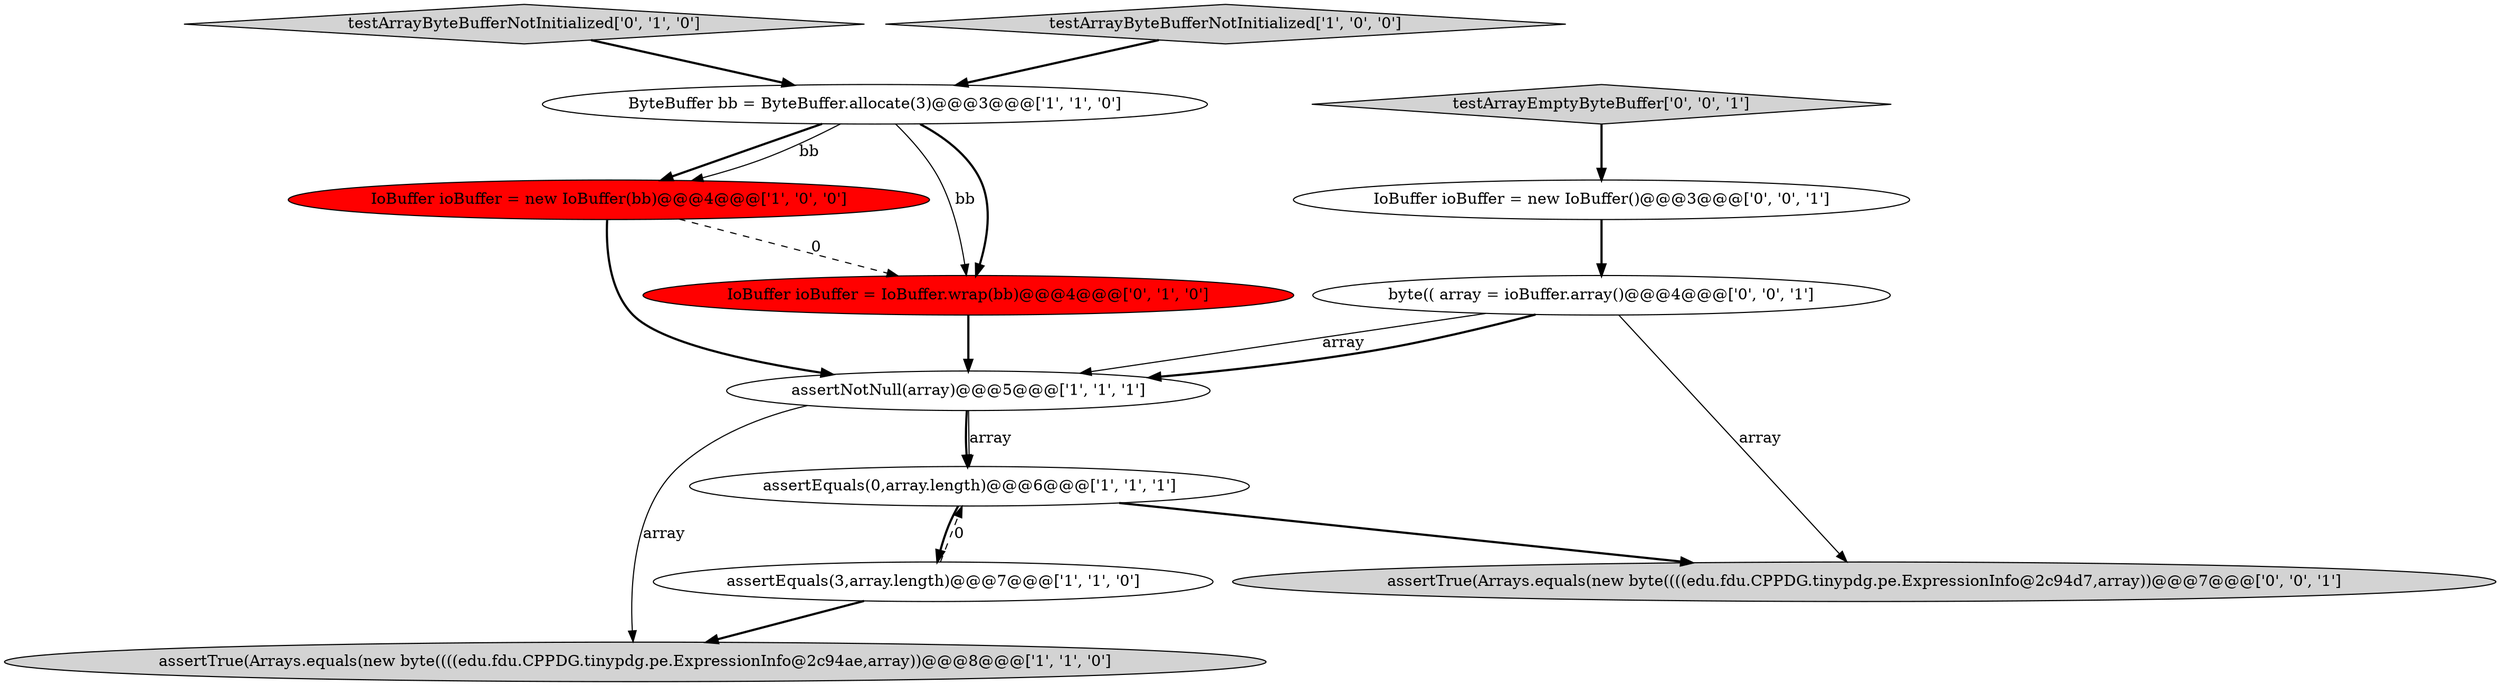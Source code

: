 digraph {
4 [style = filled, label = "IoBuffer ioBuffer = new IoBuffer(bb)@@@4@@@['1', '0', '0']", fillcolor = red, shape = ellipse image = "AAA1AAABBB1BBB"];
11 [style = filled, label = "testArrayEmptyByteBuffer['0', '0', '1']", fillcolor = lightgray, shape = diamond image = "AAA0AAABBB3BBB"];
5 [style = filled, label = "assertTrue(Arrays.equals(new byte((((edu.fdu.CPPDG.tinypdg.pe.ExpressionInfo@2c94ae,array))@@@8@@@['1', '1', '0']", fillcolor = lightgray, shape = ellipse image = "AAA0AAABBB1BBB"];
2 [style = filled, label = "ByteBuffer bb = ByteBuffer.allocate(3)@@@3@@@['1', '1', '0']", fillcolor = white, shape = ellipse image = "AAA0AAABBB1BBB"];
7 [style = filled, label = "testArrayByteBufferNotInitialized['0', '1', '0']", fillcolor = lightgray, shape = diamond image = "AAA0AAABBB2BBB"];
8 [style = filled, label = "IoBuffer ioBuffer = IoBuffer.wrap(bb)@@@4@@@['0', '1', '0']", fillcolor = red, shape = ellipse image = "AAA1AAABBB2BBB"];
9 [style = filled, label = "byte(( array = ioBuffer.array()@@@4@@@['0', '0', '1']", fillcolor = white, shape = ellipse image = "AAA0AAABBB3BBB"];
12 [style = filled, label = "IoBuffer ioBuffer = new IoBuffer()@@@3@@@['0', '0', '1']", fillcolor = white, shape = ellipse image = "AAA0AAABBB3BBB"];
1 [style = filled, label = "assertEquals(0,array.length)@@@6@@@['1', '1', '1']", fillcolor = white, shape = ellipse image = "AAA0AAABBB1BBB"];
10 [style = filled, label = "assertTrue(Arrays.equals(new byte((((edu.fdu.CPPDG.tinypdg.pe.ExpressionInfo@2c94d7,array))@@@7@@@['0', '0', '1']", fillcolor = lightgray, shape = ellipse image = "AAA0AAABBB3BBB"];
3 [style = filled, label = "assertNotNull(array)@@@5@@@['1', '1', '1']", fillcolor = white, shape = ellipse image = "AAA0AAABBB1BBB"];
6 [style = filled, label = "assertEquals(3,array.length)@@@7@@@['1', '1', '0']", fillcolor = white, shape = ellipse image = "AAA0AAABBB1BBB"];
0 [style = filled, label = "testArrayByteBufferNotInitialized['1', '0', '0']", fillcolor = lightgray, shape = diamond image = "AAA0AAABBB1BBB"];
4->3 [style = bold, label=""];
6->1 [style = dashed, label="0"];
3->1 [style = bold, label=""];
0->2 [style = bold, label=""];
8->3 [style = bold, label=""];
9->3 [style = solid, label="array"];
11->12 [style = bold, label=""];
9->10 [style = solid, label="array"];
12->9 [style = bold, label=""];
2->4 [style = bold, label=""];
6->5 [style = bold, label=""];
1->6 [style = bold, label=""];
7->2 [style = bold, label=""];
3->5 [style = solid, label="array"];
4->8 [style = dashed, label="0"];
3->1 [style = solid, label="array"];
2->4 [style = solid, label="bb"];
9->3 [style = bold, label=""];
2->8 [style = solid, label="bb"];
1->10 [style = bold, label=""];
2->8 [style = bold, label=""];
}
